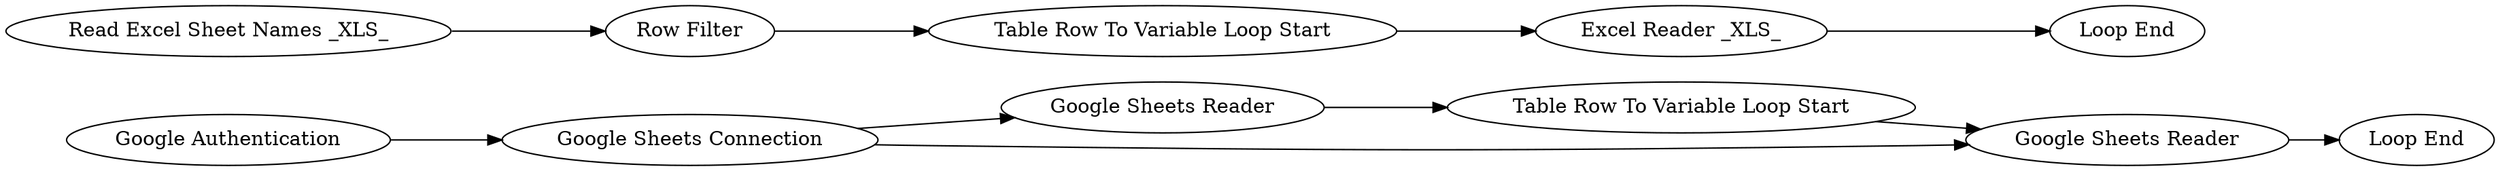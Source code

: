 digraph {
	161 [label="Google Sheets Connection"]
	162 [label="Google Authentication"]
	163 [label="Google Sheets Reader"]
	2378 [label="Google Sheets Reader"]
	2389 [label="Read Excel Sheet Names _XLS_"]
	2390 [label="Row Filter"]
	2391 [label="Table Row To Variable Loop Start"]
	2392 [label="Loop End"]
	2393 [label="Excel Reader _XLS_"]
	2394 [label="Table Row To Variable Loop Start"]
	2395 [label="Loop End"]
	161 -> 163
	161 -> 2378
	162 -> 161
	163 -> 2394
	2378 -> 2395
	2389 -> 2390
	2390 -> 2391
	2391 -> 2393
	2393 -> 2392
	2394 -> 2378
	rankdir=LR
}

